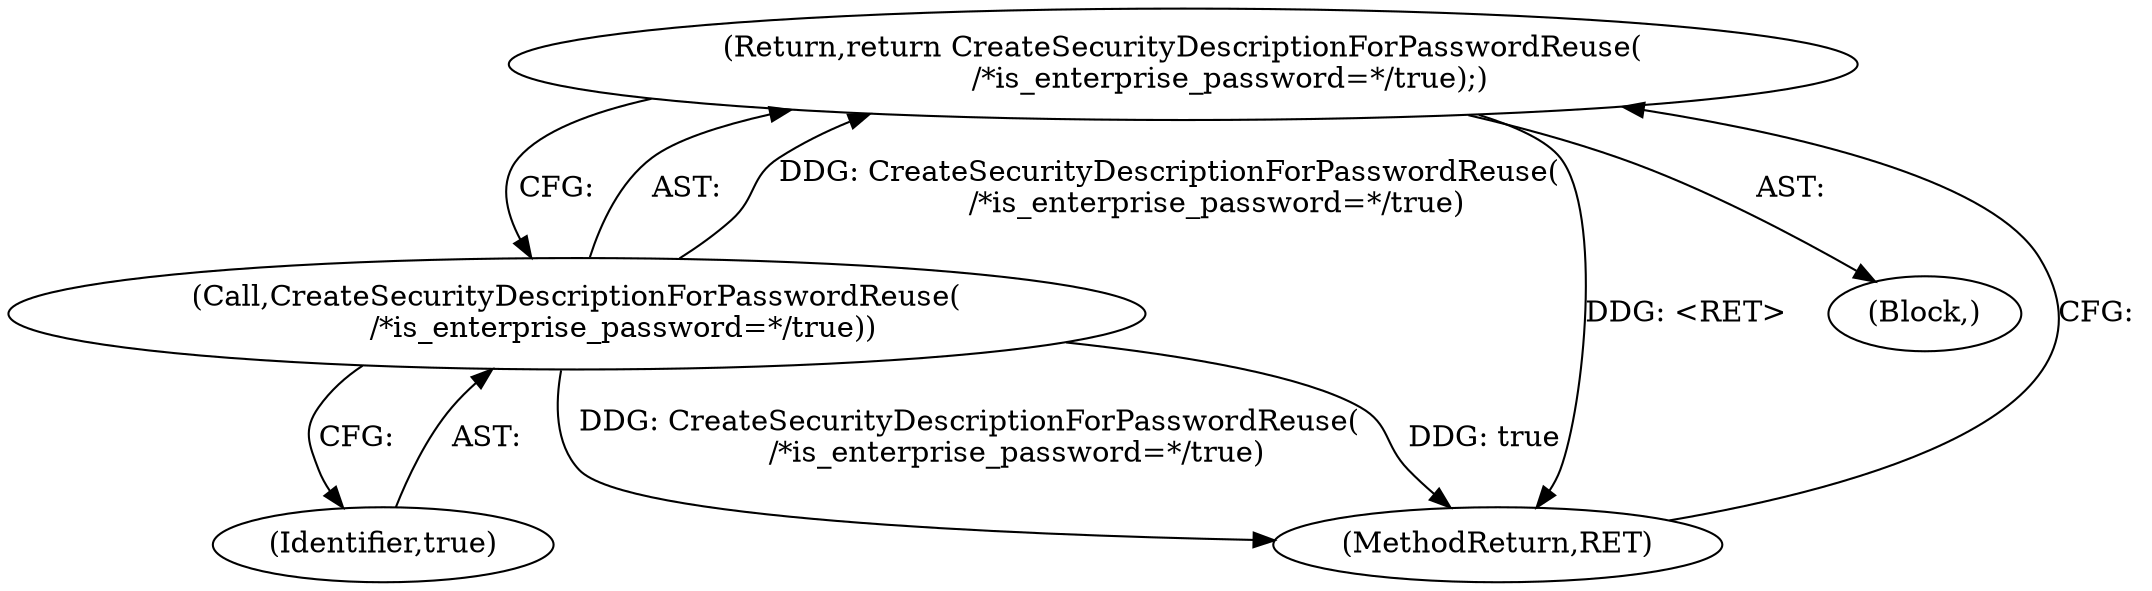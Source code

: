 digraph "1_Chrome_7cde8513c12a6e8ec5d1d1eb1cfd078d9adad3ef_5@del" {
"1000144" [label="(Return,return CreateSecurityDescriptionForPasswordReuse(\n          /*is_enterprise_password=*/true);)"];
"1000145" [label="(Call,CreateSecurityDescriptionForPasswordReuse(\n          /*is_enterprise_password=*/true))"];
"1000211" [label="(MethodReturn,RET)"];
"1000145" [label="(Call,CreateSecurityDescriptionForPasswordReuse(\n          /*is_enterprise_password=*/true))"];
"1000146" [label="(Identifier,true)"];
"1000116" [label="(Block,)"];
"1000144" [label="(Return,return CreateSecurityDescriptionForPasswordReuse(\n          /*is_enterprise_password=*/true);)"];
"1000144" -> "1000116"  [label="AST: "];
"1000144" -> "1000145"  [label="CFG: "];
"1000145" -> "1000144"  [label="AST: "];
"1000211" -> "1000144"  [label="CFG: "];
"1000144" -> "1000211"  [label="DDG: <RET>"];
"1000145" -> "1000144"  [label="DDG: CreateSecurityDescriptionForPasswordReuse(\n          /*is_enterprise_password=*/true)"];
"1000145" -> "1000146"  [label="CFG: "];
"1000146" -> "1000145"  [label="AST: "];
"1000145" -> "1000211"  [label="DDG: CreateSecurityDescriptionForPasswordReuse(\n          /*is_enterprise_password=*/true)"];
"1000145" -> "1000211"  [label="DDG: true"];
}
